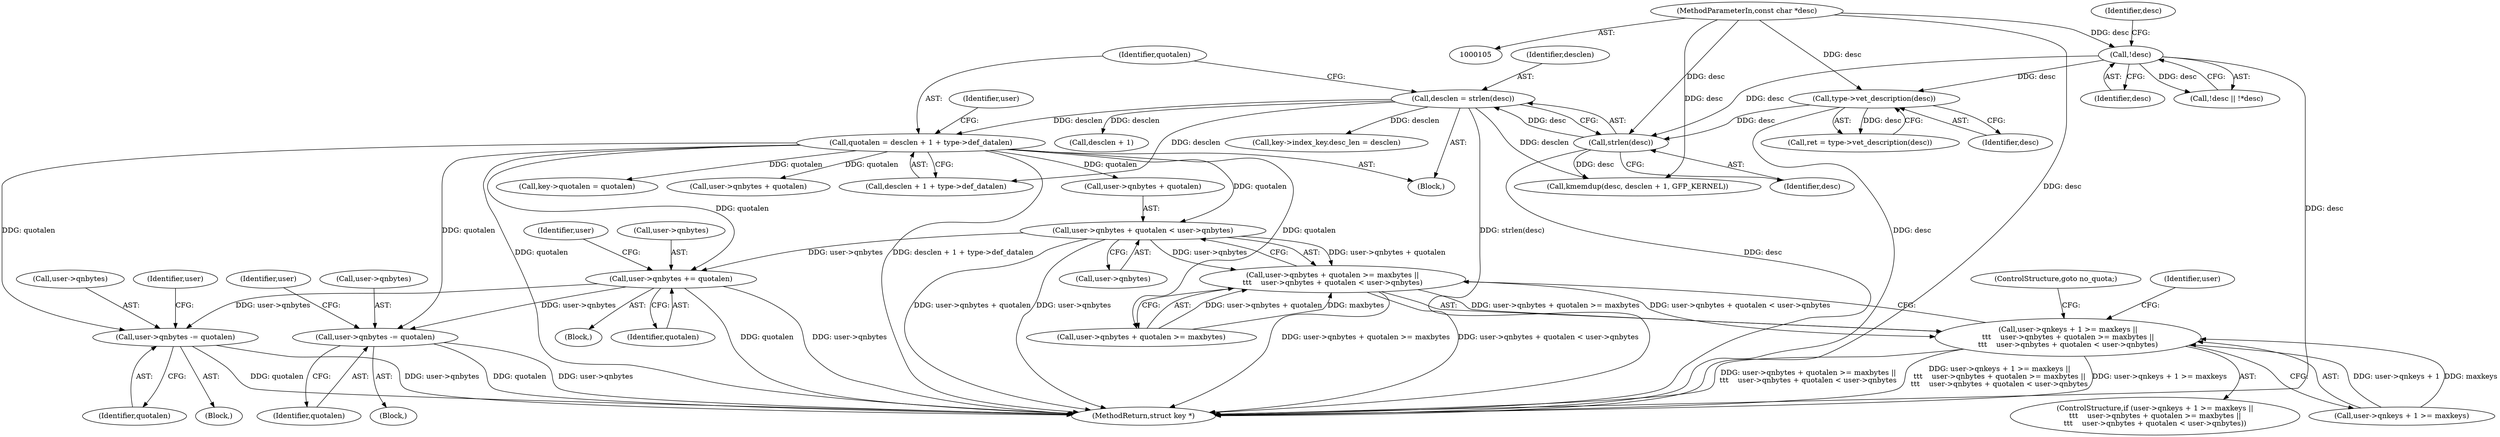 digraph "0_linux_237bbd29f7a049d310d907f4b2716a7feef9abf3@pointer" {
"1000228" [label="(Call,user->qnbytes + quotalen < user->qnbytes)"];
"1000159" [label="(Call,quotalen = desclen + 1 + type->def_datalen)"];
"1000155" [label="(Call,desclen = strlen(desc))"];
"1000157" [label="(Call,strlen(desc))"];
"1000143" [label="(Call,type->vet_description(desc))"];
"1000130" [label="(Call,!desc)"];
"1000107" [label="(MethodParameterIn,const char *desc)"];
"1000220" [label="(Call,user->qnbytes + quotalen >= maxbytes ||\n\t\t\t    user->qnbytes + quotalen < user->qnbytes)"];
"1000212" [label="(Call,user->qnkeys + 1 >= maxkeys ||\n\t\t\t    user->qnbytes + quotalen >= maxbytes ||\n\t\t\t    user->qnbytes + quotalen < user->qnbytes)"];
"1000242" [label="(Call,user->qnbytes += quotalen)"];
"1000435" [label="(Call,user->qnbytes -= quotalen)"];
"1000472" [label="(Call,user->qnbytes -= quotalen)"];
"1000160" [label="(Identifier,quotalen)"];
"1000240" [label="(Identifier,user)"];
"1000246" [label="(Identifier,quotalen)"];
"1000157" [label="(Call,strlen(desc))"];
"1000274" [label="(Call,kmemdup(desc, desclen + 1, GFP_KERNEL))"];
"1000129" [label="(Call,!desc || !*desc)"];
"1000156" [label="(Identifier,desclen)"];
"1000261" [label="(Call,key->index_key.desc_len = desclen)"];
"1000158" [label="(Identifier,desc)"];
"1000243" [label="(Call,user->qnbytes)"];
"1000161" [label="(Call,desclen + 1 + type->def_datalen)"];
"1000320" [label="(Call,key->quotalen = quotalen)"];
"1000250" [label="(Identifier,user)"];
"1000155" [label="(Call,desclen = strlen(desc))"];
"1000213" [label="(Call,user->qnkeys + 1 >= maxkeys)"];
"1000130" [label="(Call,!desc)"];
"1000425" [label="(Block,)"];
"1000169" [label="(Identifier,user)"];
"1000435" [label="(Call,user->qnbytes -= quotalen)"];
"1000211" [label="(ControlStructure,if (user->qnkeys + 1 >= maxkeys ||\n\t\t\t    user->qnbytes + quotalen >= maxbytes ||\n\t\t\t    user->qnbytes + quotalen < user->qnbytes))"];
"1000107" [label="(MethodParameterIn,const char *desc)"];
"1000229" [label="(Call,user->qnbytes + quotalen)"];
"1000143" [label="(Call,type->vet_description(desc))"];
"1000473" [label="(Call,user->qnbytes)"];
"1000480" [label="(Identifier,user)"];
"1000242" [label="(Call,user->qnbytes += quotalen)"];
"1000181" [label="(Block,)"];
"1000472" [label="(Call,user->qnbytes -= quotalen)"];
"1000439" [label="(Identifier,quotalen)"];
"1000134" [label="(Identifier,desc)"];
"1000159" [label="(Call,quotalen = desclen + 1 + type->def_datalen)"];
"1000131" [label="(Identifier,desc)"];
"1000443" [label="(Identifier,user)"];
"1000222" [label="(Call,user->qnbytes + quotalen)"];
"1000141" [label="(Call,ret = type->vet_description(desc))"];
"1000462" [label="(Block,)"];
"1000114" [label="(Block,)"];
"1000220" [label="(Call,user->qnbytes + quotalen >= maxbytes ||\n\t\t\t    user->qnbytes + quotalen < user->qnbytes)"];
"1000212" [label="(Call,user->qnkeys + 1 >= maxkeys ||\n\t\t\t    user->qnbytes + quotalen >= maxbytes ||\n\t\t\t    user->qnbytes + quotalen < user->qnbytes)"];
"1000505" [label="(MethodReturn,struct key *)"];
"1000221" [label="(Call,user->qnbytes + quotalen >= maxbytes)"];
"1000436" [label="(Call,user->qnbytes)"];
"1000276" [label="(Call,desclen + 1)"];
"1000228" [label="(Call,user->qnbytes + quotalen < user->qnbytes)"];
"1000237" [label="(ControlStructure,goto no_quota;)"];
"1000144" [label="(Identifier,desc)"];
"1000234" [label="(Call,user->qnbytes)"];
"1000476" [label="(Identifier,quotalen)"];
"1000228" -> "1000220"  [label="AST: "];
"1000228" -> "1000234"  [label="CFG: "];
"1000229" -> "1000228"  [label="AST: "];
"1000234" -> "1000228"  [label="AST: "];
"1000220" -> "1000228"  [label="CFG: "];
"1000228" -> "1000505"  [label="DDG: user->qnbytes + quotalen"];
"1000228" -> "1000505"  [label="DDG: user->qnbytes"];
"1000228" -> "1000220"  [label="DDG: user->qnbytes + quotalen"];
"1000228" -> "1000220"  [label="DDG: user->qnbytes"];
"1000159" -> "1000228"  [label="DDG: quotalen"];
"1000228" -> "1000242"  [label="DDG: user->qnbytes"];
"1000159" -> "1000114"  [label="AST: "];
"1000159" -> "1000161"  [label="CFG: "];
"1000160" -> "1000159"  [label="AST: "];
"1000161" -> "1000159"  [label="AST: "];
"1000169" -> "1000159"  [label="CFG: "];
"1000159" -> "1000505"  [label="DDG: quotalen"];
"1000159" -> "1000505"  [label="DDG: desclen + 1 + type->def_datalen"];
"1000155" -> "1000159"  [label="DDG: desclen"];
"1000159" -> "1000221"  [label="DDG: quotalen"];
"1000159" -> "1000222"  [label="DDG: quotalen"];
"1000159" -> "1000229"  [label="DDG: quotalen"];
"1000159" -> "1000242"  [label="DDG: quotalen"];
"1000159" -> "1000320"  [label="DDG: quotalen"];
"1000159" -> "1000435"  [label="DDG: quotalen"];
"1000159" -> "1000472"  [label="DDG: quotalen"];
"1000155" -> "1000114"  [label="AST: "];
"1000155" -> "1000157"  [label="CFG: "];
"1000156" -> "1000155"  [label="AST: "];
"1000157" -> "1000155"  [label="AST: "];
"1000160" -> "1000155"  [label="CFG: "];
"1000155" -> "1000505"  [label="DDG: strlen(desc)"];
"1000157" -> "1000155"  [label="DDG: desc"];
"1000155" -> "1000161"  [label="DDG: desclen"];
"1000155" -> "1000261"  [label="DDG: desclen"];
"1000155" -> "1000274"  [label="DDG: desclen"];
"1000155" -> "1000276"  [label="DDG: desclen"];
"1000157" -> "1000158"  [label="CFG: "];
"1000158" -> "1000157"  [label="AST: "];
"1000157" -> "1000505"  [label="DDG: desc"];
"1000143" -> "1000157"  [label="DDG: desc"];
"1000130" -> "1000157"  [label="DDG: desc"];
"1000107" -> "1000157"  [label="DDG: desc"];
"1000157" -> "1000274"  [label="DDG: desc"];
"1000143" -> "1000141"  [label="AST: "];
"1000143" -> "1000144"  [label="CFG: "];
"1000144" -> "1000143"  [label="AST: "];
"1000141" -> "1000143"  [label="CFG: "];
"1000143" -> "1000505"  [label="DDG: desc"];
"1000143" -> "1000141"  [label="DDG: desc"];
"1000130" -> "1000143"  [label="DDG: desc"];
"1000107" -> "1000143"  [label="DDG: desc"];
"1000130" -> "1000129"  [label="AST: "];
"1000130" -> "1000131"  [label="CFG: "];
"1000131" -> "1000130"  [label="AST: "];
"1000134" -> "1000130"  [label="CFG: "];
"1000129" -> "1000130"  [label="CFG: "];
"1000130" -> "1000505"  [label="DDG: desc"];
"1000130" -> "1000129"  [label="DDG: desc"];
"1000107" -> "1000130"  [label="DDG: desc"];
"1000107" -> "1000105"  [label="AST: "];
"1000107" -> "1000505"  [label="DDG: desc"];
"1000107" -> "1000274"  [label="DDG: desc"];
"1000220" -> "1000212"  [label="AST: "];
"1000220" -> "1000221"  [label="CFG: "];
"1000221" -> "1000220"  [label="AST: "];
"1000212" -> "1000220"  [label="CFG: "];
"1000220" -> "1000505"  [label="DDG: user->qnbytes + quotalen >= maxbytes"];
"1000220" -> "1000505"  [label="DDG: user->qnbytes + quotalen < user->qnbytes"];
"1000220" -> "1000212"  [label="DDG: user->qnbytes + quotalen >= maxbytes"];
"1000220" -> "1000212"  [label="DDG: user->qnbytes + quotalen < user->qnbytes"];
"1000221" -> "1000220"  [label="DDG: user->qnbytes + quotalen"];
"1000221" -> "1000220"  [label="DDG: maxbytes"];
"1000212" -> "1000211"  [label="AST: "];
"1000212" -> "1000213"  [label="CFG: "];
"1000213" -> "1000212"  [label="AST: "];
"1000237" -> "1000212"  [label="CFG: "];
"1000240" -> "1000212"  [label="CFG: "];
"1000212" -> "1000505"  [label="DDG: user->qnkeys + 1 >= maxkeys ||\n\t\t\t    user->qnbytes + quotalen >= maxbytes ||\n\t\t\t    user->qnbytes + quotalen < user->qnbytes"];
"1000212" -> "1000505"  [label="DDG: user->qnkeys + 1 >= maxkeys"];
"1000212" -> "1000505"  [label="DDG: user->qnbytes + quotalen >= maxbytes ||\n\t\t\t    user->qnbytes + quotalen < user->qnbytes"];
"1000213" -> "1000212"  [label="DDG: user->qnkeys + 1"];
"1000213" -> "1000212"  [label="DDG: maxkeys"];
"1000242" -> "1000181"  [label="AST: "];
"1000242" -> "1000246"  [label="CFG: "];
"1000243" -> "1000242"  [label="AST: "];
"1000246" -> "1000242"  [label="AST: "];
"1000250" -> "1000242"  [label="CFG: "];
"1000242" -> "1000505"  [label="DDG: quotalen"];
"1000242" -> "1000505"  [label="DDG: user->qnbytes"];
"1000242" -> "1000435"  [label="DDG: user->qnbytes"];
"1000242" -> "1000472"  [label="DDG: user->qnbytes"];
"1000435" -> "1000425"  [label="AST: "];
"1000435" -> "1000439"  [label="CFG: "];
"1000436" -> "1000435"  [label="AST: "];
"1000439" -> "1000435"  [label="AST: "];
"1000443" -> "1000435"  [label="CFG: "];
"1000435" -> "1000505"  [label="DDG: user->qnbytes"];
"1000435" -> "1000505"  [label="DDG: quotalen"];
"1000472" -> "1000462"  [label="AST: "];
"1000472" -> "1000476"  [label="CFG: "];
"1000473" -> "1000472"  [label="AST: "];
"1000476" -> "1000472"  [label="AST: "];
"1000480" -> "1000472"  [label="CFG: "];
"1000472" -> "1000505"  [label="DDG: quotalen"];
"1000472" -> "1000505"  [label="DDG: user->qnbytes"];
}
